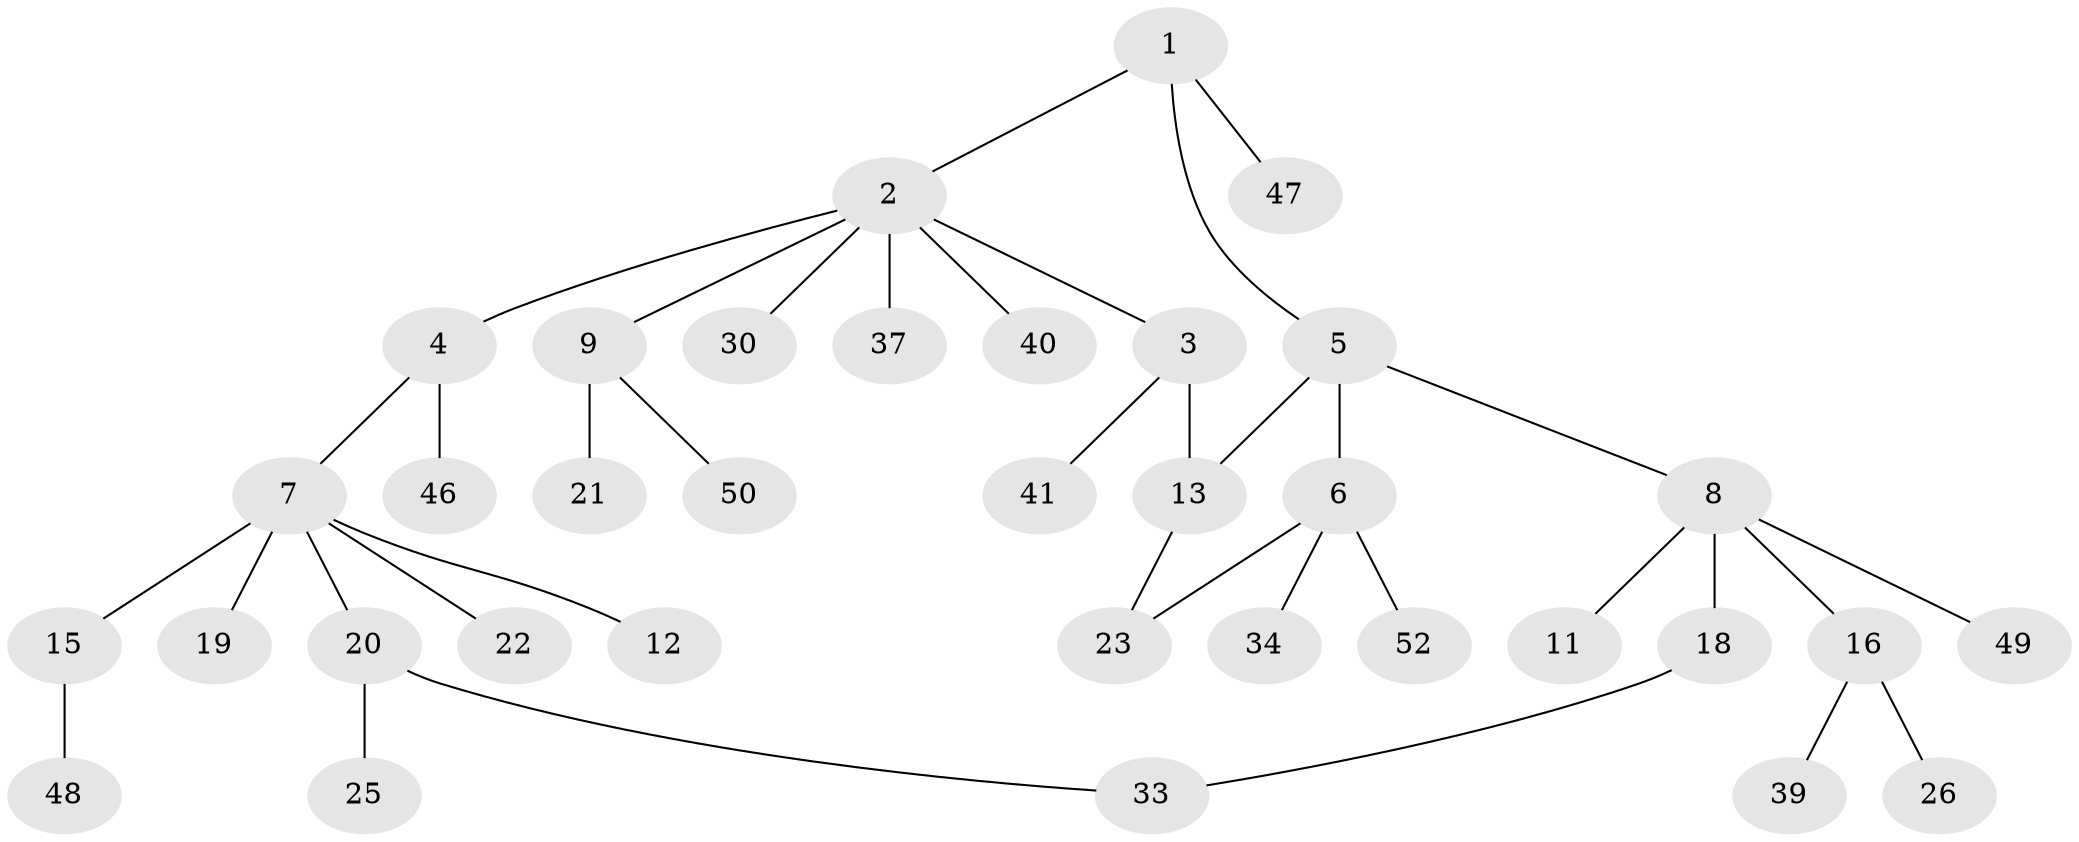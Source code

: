 // Generated by graph-tools (version 1.1) at 2025/51/02/27/25 19:51:36]
// undirected, 35 vertices, 37 edges
graph export_dot {
graph [start="1"]
  node [color=gray90,style=filled];
  1 [super="+53"];
  2 [super="+28"];
  3 [super="+31"];
  4 [super="+51"];
  5 [super="+54"];
  6 [super="+24"];
  7 [super="+10"];
  8 [super="+17"];
  9 [super="+27"];
  11 [super="+14"];
  12 [super="+57"];
  13 [super="+42"];
  15 [super="+45"];
  16 [super="+32"];
  18 [super="+56"];
  19 [super="+35"];
  20 [super="+29"];
  21;
  22;
  23 [super="+43"];
  25 [super="+44"];
  26 [super="+36"];
  30;
  33;
  34 [super="+38"];
  37 [super="+55"];
  39;
  40;
  41;
  46;
  47;
  48 [super="+58"];
  49;
  50;
  52;
  1 -- 2;
  1 -- 5;
  1 -- 47;
  2 -- 3;
  2 -- 4;
  2 -- 9;
  2 -- 37;
  2 -- 40;
  2 -- 30;
  3 -- 41;
  3 -- 13;
  4 -- 7;
  4 -- 46;
  5 -- 6;
  5 -- 8;
  5 -- 13;
  6 -- 34;
  6 -- 52;
  6 -- 23;
  7 -- 12;
  7 -- 15;
  7 -- 20;
  7 -- 19;
  7 -- 22;
  8 -- 11;
  8 -- 16;
  8 -- 18;
  8 -- 49;
  9 -- 21;
  9 -- 50;
  13 -- 23;
  15 -- 48;
  16 -- 26;
  16 -- 39;
  18 -- 33;
  20 -- 25;
  20 -- 33;
}

